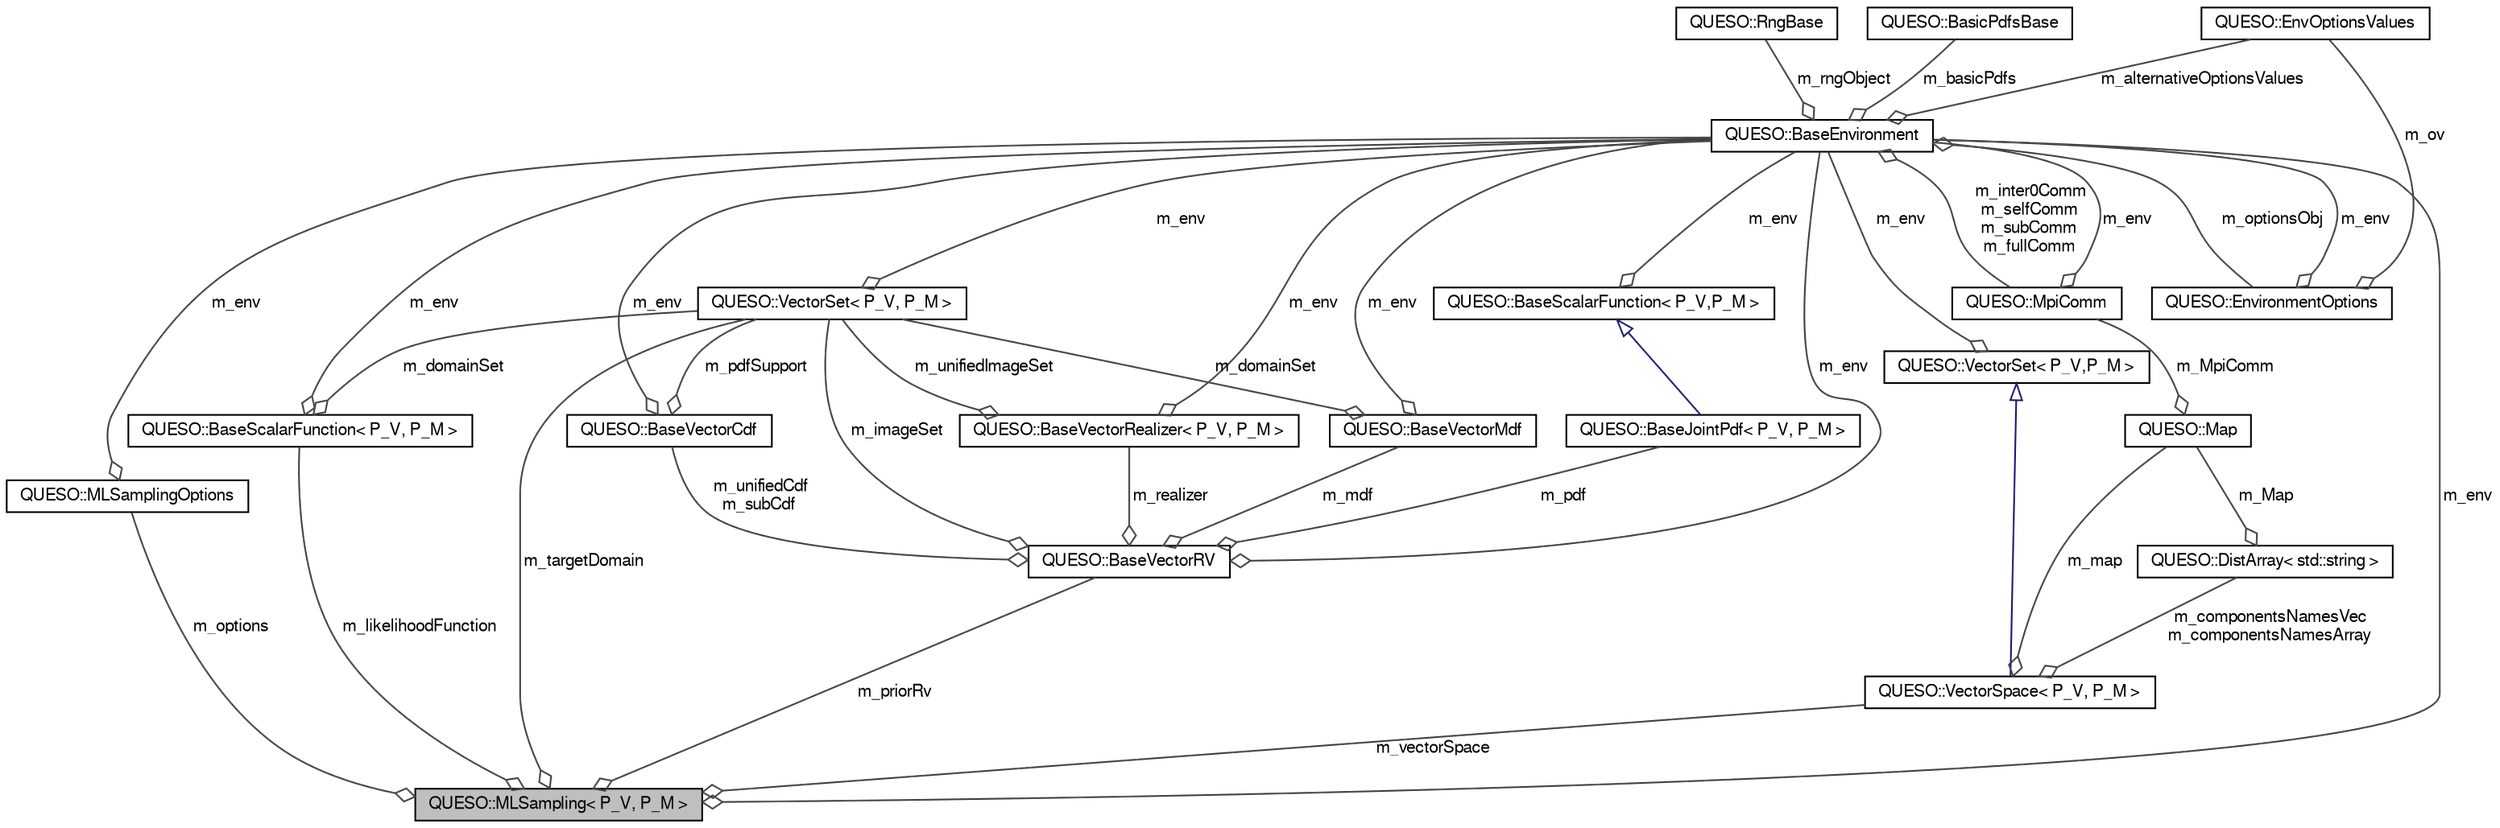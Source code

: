 digraph G
{
  bgcolor="transparent";
  edge [fontname="FreeSans",fontsize="10",labelfontname="FreeSans",labelfontsize="10"];
  node [fontname="FreeSans",fontsize="10",shape=record];
  Node1 [label="QUESO::MLSampling\< P_V, P_M \>", height=0.2,width=0.4,color="black", fillcolor="grey75", style="filled" fontcolor="black"];
  Node2 -> Node1 [color="grey25",fontsize="10",style="solid",label=" m_env" ,arrowhead="odiamond",fontname="FreeSans"];
  Node2 [label="QUESO::BaseEnvironment", height=0.2,width=0.4,color="black",URL="$class_q_u_e_s_o_1_1_base_environment.html",tooltip="This (virtual) class sets up the environment underlying the use of the QUESO library by an executable..."];
  Node3 -> Node2 [color="grey25",fontsize="10",style="solid",label=" m_basicPdfs" ,arrowhead="odiamond",fontname="FreeSans"];
  Node3 [label="QUESO::BasicPdfsBase", height=0.2,width=0.4,color="black",URL="$class_q_u_e_s_o_1_1_basic_pdfs_base.html",tooltip="TODO: Base class for basic PDFs (via either GSL or Boost)."];
  Node4 -> Node2 [color="grey25",fontsize="10",style="solid",label=" m_rngObject" ,arrowhead="odiamond",fontname="FreeSans"];
  Node4 [label="QUESO::RngBase", height=0.2,width=0.4,color="black",URL="$class_q_u_e_s_o_1_1_rng_base.html",tooltip="Class for random number generation (base class for either GSL or Boost RNG)."];
  Node5 -> Node2 [color="grey25",fontsize="10",style="solid",label=" m_optionsObj" ,arrowhead="odiamond",fontname="FreeSans"];
  Node5 [label="QUESO::EnvironmentOptions", height=0.2,width=0.4,color="black",URL="$class_q_u_e_s_o_1_1_environment_options.html",tooltip="This class reads options one can pass to a QUESO environment through an input file."];
  Node2 -> Node5 [color="grey25",fontsize="10",style="solid",label=" m_env" ,arrowhead="odiamond",fontname="FreeSans"];
  Node6 -> Node5 [color="grey25",fontsize="10",style="solid",label=" m_ov" ,arrowhead="odiamond",fontname="FreeSans"];
  Node6 [label="QUESO::EnvOptionsValues", height=0.2,width=0.4,color="black",URL="$class_q_u_e_s_o_1_1_env_options_values.html",tooltip="This class provides a suite options one can pass to a QUESO environment."];
  Node6 -> Node2 [color="grey25",fontsize="10",style="solid",label=" m_alternativeOptionsValues" ,arrowhead="odiamond",fontname="FreeSans"];
  Node7 -> Node2 [color="grey25",fontsize="10",style="solid",label=" m_inter0Comm\nm_selfComm\nm_subComm\nm_fullComm" ,arrowhead="odiamond",fontname="FreeSans"];
  Node7 [label="QUESO::MpiComm", height=0.2,width=0.4,color="black",URL="$class_q_u_e_s_o_1_1_mpi_comm.html",tooltip="The QUESO MPI Communicator Class."];
  Node2 -> Node7 [color="grey25",fontsize="10",style="solid",label=" m_env" ,arrowhead="odiamond",fontname="FreeSans"];
  Node8 -> Node1 [color="grey25",fontsize="10",style="solid",label=" m_likelihoodFunction" ,arrowhead="odiamond",fontname="FreeSans"];
  Node8 [label="QUESO::BaseScalarFunction\< P_V, P_M \>", height=0.2,width=0.4,color="black",URL="$class_q_u_e_s_o_1_1_base_scalar_function.html"];
  Node2 -> Node8 [color="grey25",fontsize="10",style="solid",label=" m_env" ,arrowhead="odiamond",fontname="FreeSans"];
  Node9 -> Node8 [color="grey25",fontsize="10",style="solid",label=" m_domainSet" ,arrowhead="odiamond",fontname="FreeSans"];
  Node9 [label="QUESO::VectorSet\< P_V, P_M \>", height=0.2,width=0.4,color="black",URL="$class_q_u_e_s_o_1_1_vector_set.html"];
  Node2 -> Node9 [color="grey25",fontsize="10",style="solid",label=" m_env" ,arrowhead="odiamond",fontname="FreeSans"];
  Node10 -> Node1 [color="grey25",fontsize="10",style="solid",label=" m_options" ,arrowhead="odiamond",fontname="FreeSans"];
  Node10 [label="QUESO::MLSamplingOptions", height=0.2,width=0.4,color="black",URL="$class_q_u_e_s_o_1_1_m_l_sampling_options.html"];
  Node2 -> Node10 [color="grey25",fontsize="10",style="solid",label=" m_env" ,arrowhead="odiamond",fontname="FreeSans"];
  Node9 -> Node1 [color="grey25",fontsize="10",style="solid",label=" m_targetDomain" ,arrowhead="odiamond",fontname="FreeSans"];
  Node11 -> Node1 [color="grey25",fontsize="10",style="solid",label=" m_priorRv" ,arrowhead="odiamond",fontname="FreeSans"];
  Node11 [label="QUESO::BaseVectorRV", height=0.2,width=0.4,color="black",URL="$class_q_u_e_s_o_1_1_base_vector_r_v.html"];
  Node12 -> Node11 [color="grey25",fontsize="10",style="solid",label=" m_unifiedCdf\nm_subCdf" ,arrowhead="odiamond",fontname="FreeSans"];
  Node12 [label="QUESO::BaseVectorCdf", height=0.2,width=0.4,color="black",URL="$class_q_u_e_s_o_1_1_base_vector_cdf.html"];
  Node2 -> Node12 [color="grey25",fontsize="10",style="solid",label=" m_env" ,arrowhead="odiamond",fontname="FreeSans"];
  Node9 -> Node12 [color="grey25",fontsize="10",style="solid",label=" m_pdfSupport" ,arrowhead="odiamond",fontname="FreeSans"];
  Node13 -> Node11 [color="grey25",fontsize="10",style="solid",label=" m_realizer" ,arrowhead="odiamond",fontname="FreeSans"];
  Node13 [label="QUESO::BaseVectorRealizer\< P_V, P_M \>", height=0.2,width=0.4,color="black",URL="$class_q_u_e_s_o_1_1_base_vector_realizer.html"];
  Node2 -> Node13 [color="grey25",fontsize="10",style="solid",label=" m_env" ,arrowhead="odiamond",fontname="FreeSans"];
  Node9 -> Node13 [color="grey25",fontsize="10",style="solid",label=" m_unifiedImageSet" ,arrowhead="odiamond",fontname="FreeSans"];
  Node2 -> Node11 [color="grey25",fontsize="10",style="solid",label=" m_env" ,arrowhead="odiamond",fontname="FreeSans"];
  Node14 -> Node11 [color="grey25",fontsize="10",style="solid",label=" m_mdf" ,arrowhead="odiamond",fontname="FreeSans"];
  Node14 [label="QUESO::BaseVectorMdf", height=0.2,width=0.4,color="black",URL="$class_q_u_e_s_o_1_1_base_vector_mdf.html"];
  Node2 -> Node14 [color="grey25",fontsize="10",style="solid",label=" m_env" ,arrowhead="odiamond",fontname="FreeSans"];
  Node9 -> Node14 [color="grey25",fontsize="10",style="solid",label=" m_domainSet" ,arrowhead="odiamond",fontname="FreeSans"];
  Node9 -> Node11 [color="grey25",fontsize="10",style="solid",label=" m_imageSet" ,arrowhead="odiamond",fontname="FreeSans"];
  Node15 -> Node11 [color="grey25",fontsize="10",style="solid",label=" m_pdf" ,arrowhead="odiamond",fontname="FreeSans"];
  Node15 [label="QUESO::BaseJointPdf\< P_V, P_M \>", height=0.2,width=0.4,color="black",URL="$class_q_u_e_s_o_1_1_base_joint_pdf.html"];
  Node16 -> Node15 [dir="back",color="midnightblue",fontsize="10",style="solid",arrowtail="onormal",fontname="FreeSans"];
  Node16 [label="QUESO::BaseScalarFunction\< P_V,P_M \>", height=0.2,width=0.4,color="black",URL="$class_q_u_e_s_o_1_1_base_scalar_function.html",tooltip="A templated (base) class for handling scalar functions."];
  Node2 -> Node16 [color="grey25",fontsize="10",style="solid",label=" m_env" ,arrowhead="odiamond",fontname="FreeSans"];
  Node17 -> Node1 [color="grey25",fontsize="10",style="solid",label=" m_vectorSpace" ,arrowhead="odiamond",fontname="FreeSans"];
  Node17 [label="QUESO::VectorSpace\< P_V, P_M \>", height=0.2,width=0.4,color="black",URL="$class_q_u_e_s_o_1_1_vector_space.html"];
  Node18 -> Node17 [dir="back",color="midnightblue",fontsize="10",style="solid",arrowtail="onormal",fontname="FreeSans"];
  Node18 [label="QUESO::VectorSet\< P_V,P_M \>", height=0.2,width=0.4,color="black",URL="$class_q_u_e_s_o_1_1_vector_set.html",tooltip="A templated class for handling sets."];
  Node2 -> Node18 [color="grey25",fontsize="10",style="solid",label=" m_env" ,arrowhead="odiamond",fontname="FreeSans"];
  Node19 -> Node17 [color="grey25",fontsize="10",style="solid",label=" m_componentsNamesVec\nm_componentsNamesArray" ,arrowhead="odiamond",fontname="FreeSans"];
  Node19 [label="QUESO::DistArray\< std::string \>", height=0.2,width=0.4,color="black",URL="$class_q_u_e_s_o_1_1_dist_array.html"];
  Node20 -> Node19 [color="grey25",fontsize="10",style="solid",label=" m_Map" ,arrowhead="odiamond",fontname="FreeSans"];
  Node20 [label="QUESO::Map", height=0.2,width=0.4,color="black",URL="$class_q_u_e_s_o_1_1_map.html",tooltip="A class for partitioning vectors and matrices."];
  Node7 -> Node20 [color="grey25",fontsize="10",style="solid",label=" m_MpiComm" ,arrowhead="odiamond",fontname="FreeSans"];
  Node20 -> Node17 [color="grey25",fontsize="10",style="solid",label=" m_map" ,arrowhead="odiamond",fontname="FreeSans"];
}
